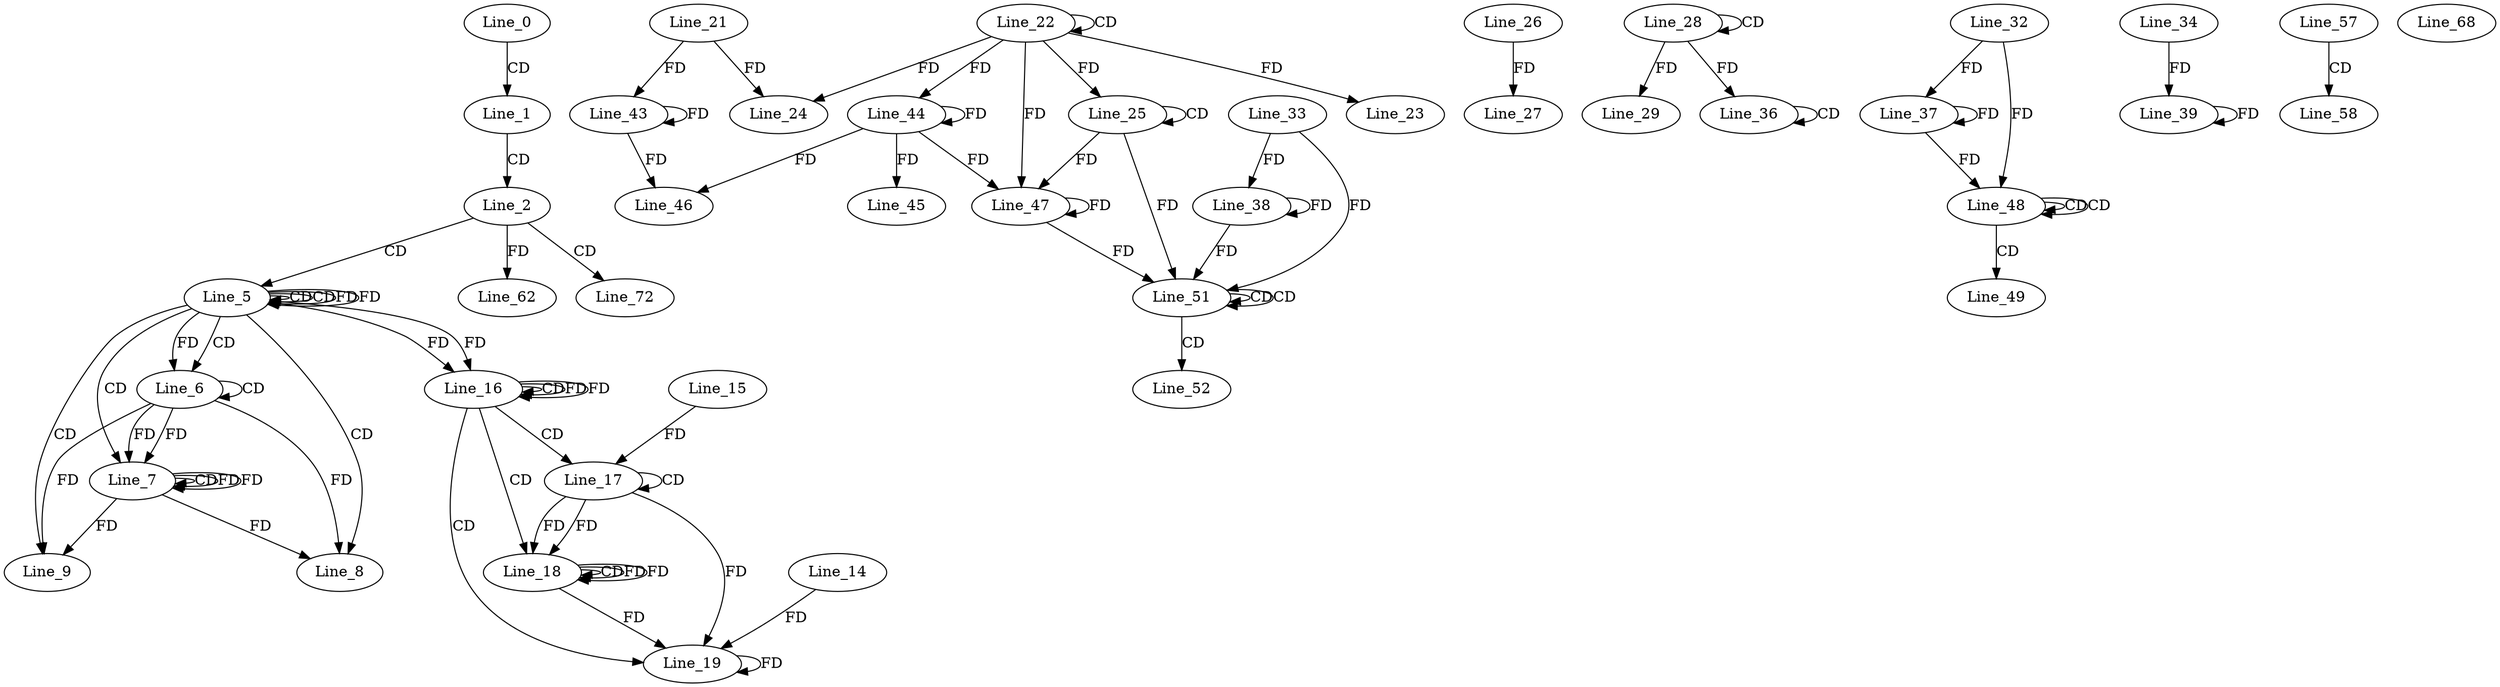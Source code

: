 digraph G {
  Line_0;
  Line_1;
  Line_2;
  Line_5;
  Line_5;
  Line_5;
  Line_6;
  Line_6;
  Line_7;
  Line_7;
  Line_7;
  Line_8;
  Line_9;
  Line_16;
  Line_16;
  Line_16;
  Line_17;
  Line_17;
  Line_15;
  Line_17;
  Line_18;
  Line_18;
  Line_18;
  Line_19;
  Line_14;
  Line_19;
  Line_19;
  Line_22;
  Line_22;
  Line_23;
  Line_24;
  Line_21;
  Line_24;
  Line_25;
  Line_25;
  Line_25;
  Line_26;
  Line_27;
  Line_28;
  Line_28;
  Line_29;
  Line_36;
  Line_36;
  Line_32;
  Line_37;
  Line_37;
  Line_33;
  Line_38;
  Line_38;
  Line_34;
  Line_39;
  Line_39;
  Line_43;
  Line_44;
  Line_44;
  Line_45;
  Line_46;
  Line_46;
  Line_47;
  Line_47;
  Line_47;
  Line_48;
  Line_48;
  Line_48;
  Line_49;
  Line_51;
  Line_51;
  Line_51;
  Line_51;
  Line_51;
  Line_52;
  Line_57;
  Line_58;
  Line_62;
  Line_68;
  Line_72;
  Line_0 -> Line_1 [ label="CD" ];
  Line_1 -> Line_2 [ label="CD" ];
  Line_2 -> Line_5 [ label="CD" ];
  Line_5 -> Line_5 [ label="CD" ];
  Line_5 -> Line_5 [ label="CD" ];
  Line_5 -> Line_5 [ label="FD" ];
  Line_5 -> Line_6 [ label="CD" ];
  Line_6 -> Line_6 [ label="CD" ];
  Line_5 -> Line_6 [ label="FD" ];
  Line_5 -> Line_7 [ label="CD" ];
  Line_6 -> Line_7 [ label="FD" ];
  Line_7 -> Line_7 [ label="CD" ];
  Line_6 -> Line_7 [ label="FD" ];
  Line_7 -> Line_7 [ label="FD" ];
  Line_5 -> Line_8 [ label="CD" ];
  Line_6 -> Line_8 [ label="FD" ];
  Line_7 -> Line_8 [ label="FD" ];
  Line_5 -> Line_9 [ label="CD" ];
  Line_6 -> Line_9 [ label="FD" ];
  Line_7 -> Line_9 [ label="FD" ];
  Line_5 -> Line_16 [ label="FD" ];
  Line_16 -> Line_16 [ label="CD" ];
  Line_16 -> Line_16 [ label="FD" ];
  Line_5 -> Line_16 [ label="FD" ];
  Line_16 -> Line_17 [ label="CD" ];
  Line_17 -> Line_17 [ label="CD" ];
  Line_15 -> Line_17 [ label="FD" ];
  Line_16 -> Line_18 [ label="CD" ];
  Line_17 -> Line_18 [ label="FD" ];
  Line_18 -> Line_18 [ label="CD" ];
  Line_17 -> Line_18 [ label="FD" ];
  Line_18 -> Line_18 [ label="FD" ];
  Line_16 -> Line_19 [ label="CD" ];
  Line_19 -> Line_19 [ label="FD" ];
  Line_14 -> Line_19 [ label="FD" ];
  Line_17 -> Line_19 [ label="FD" ];
  Line_18 -> Line_19 [ label="FD" ];
  Line_22 -> Line_22 [ label="CD" ];
  Line_22 -> Line_23 [ label="FD" ];
  Line_22 -> Line_24 [ label="FD" ];
  Line_21 -> Line_24 [ label="FD" ];
  Line_25 -> Line_25 [ label="CD" ];
  Line_22 -> Line_25 [ label="FD" ];
  Line_26 -> Line_27 [ label="FD" ];
  Line_28 -> Line_28 [ label="CD" ];
  Line_28 -> Line_29 [ label="FD" ];
  Line_36 -> Line_36 [ label="CD" ];
  Line_28 -> Line_36 [ label="FD" ];
  Line_32 -> Line_37 [ label="FD" ];
  Line_37 -> Line_37 [ label="FD" ];
  Line_33 -> Line_38 [ label="FD" ];
  Line_38 -> Line_38 [ label="FD" ];
  Line_34 -> Line_39 [ label="FD" ];
  Line_39 -> Line_39 [ label="FD" ];
  Line_21 -> Line_43 [ label="FD" ];
  Line_43 -> Line_43 [ label="FD" ];
  Line_22 -> Line_44 [ label="FD" ];
  Line_44 -> Line_44 [ label="FD" ];
  Line_44 -> Line_45 [ label="FD" ];
  Line_44 -> Line_46 [ label="FD" ];
  Line_43 -> Line_46 [ label="FD" ];
  Line_25 -> Line_47 [ label="FD" ];
  Line_47 -> Line_47 [ label="FD" ];
  Line_22 -> Line_47 [ label="FD" ];
  Line_44 -> Line_47 [ label="FD" ];
  Line_48 -> Line_48 [ label="CD" ];
  Line_48 -> Line_48 [ label="CD" ];
  Line_32 -> Line_48 [ label="FD" ];
  Line_37 -> Line_48 [ label="FD" ];
  Line_48 -> Line_49 [ label="CD" ];
  Line_51 -> Line_51 [ label="CD" ];
  Line_51 -> Line_51 [ label="CD" ];
  Line_33 -> Line_51 [ label="FD" ];
  Line_38 -> Line_51 [ label="FD" ];
  Line_25 -> Line_51 [ label="FD" ];
  Line_47 -> Line_51 [ label="FD" ];
  Line_51 -> Line_52 [ label="CD" ];
  Line_57 -> Line_58 [ label="CD" ];
  Line_2 -> Line_62 [ label="FD" ];
  Line_2 -> Line_72 [ label="CD" ];
  Line_5 -> Line_5 [ label="FD" ];
  Line_7 -> Line_7 [ label="FD" ];
  Line_16 -> Line_16 [ label="FD" ];
  Line_18 -> Line_18 [ label="FD" ];
}

